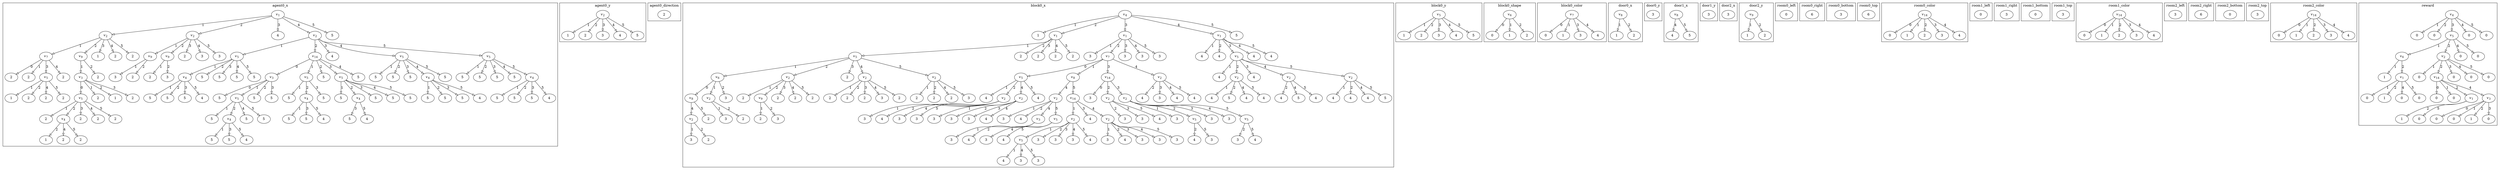 digraph {
edge [arrowhead=empty]

subgraph cluster_agent0_x {
label="agent0_x"
agent0_x_n0 [label=<<i>v</i><sub>1</sub>>]
agent0_x_n0 -> agent0_x_n1 [label=<1>]
agent0_x_n1 [label=<<i>v</i><sub>2</sub>>]
agent0_x_n1 -> agent0_x_n2 [label=<1>]
agent0_x_n2 [label=<<i>v</i><sub>7</sub>>]
agent0_x_n2 -> agent0_x_n3 [label=<0>]
agent0_x_n3 [label="2"]
agent0_x_n2 -> agent0_x_n4 [label=<1>]
agent0_x_n4 [label="2"]
agent0_x_n2 -> agent0_x_n5 [label=<3>]
agent0_x_n5 [label=<<i>v</i><sub>5</sub>>]
agent0_x_n5 -> agent0_x_n6 [label=<1>]
agent0_x_n6 [label="1"]
agent0_x_n5 -> agent0_x_n7 [label=<2>]
agent0_x_n7 [label="2"]
agent0_x_n5 -> agent0_x_n8 [label=<4>]
agent0_x_n8 [label="2"]
agent0_x_n5 -> agent0_x_n9 [label=<5>]
agent0_x_n9 [label="2"]
agent0_x_n2 -> agent0_x_n10 [label=<4>]
agent0_x_n10 [label="2"]
agent0_x_n1 -> agent0_x_n11 [label=<2>]
agent0_x_n11 [label=<<i>v</i><sub>9</sub>>]
agent0_x_n11 -> agent0_x_n12 [label=<1>]
agent0_x_n12 [label=<<i>v</i><sub>3</sub>>]
agent0_x_n12 -> agent0_x_n13 [label=<0>]
agent0_x_n13 [label=<<i>v</i><sub>5</sub>>]
agent0_x_n13 -> agent0_x_n14 [label=<1>]
agent0_x_n14 [label="2"]
agent0_x_n13 -> agent0_x_n15 [label=<2>]
agent0_x_n15 [label=<<i>v</i><sub>4</sub>>]
agent0_x_n15 -> agent0_x_n16 [label=<2>]
agent0_x_n16 [label="1"]
agent0_x_n15 -> agent0_x_n17 [label=<4>]
agent0_x_n17 [label="2"]
agent0_x_n15 -> agent0_x_n18 [label=<5>]
agent0_x_n18 [label="2"]
agent0_x_n13 -> agent0_x_n19 [label=<3>]
agent0_x_n19 [label="2"]
agent0_x_n13 -> agent0_x_n20 [label=<4>]
agent0_x_n20 [label="2"]
agent0_x_n13 -> agent0_x_n21 [label=<5>]
agent0_x_n21 [label="2"]
agent0_x_n12 -> agent0_x_n22 [label=<1>]
agent0_x_n22 [label="2"]
agent0_x_n12 -> agent0_x_n23 [label=<2>]
agent0_x_n23 [label="1"]
agent0_x_n12 -> agent0_x_n24 [label=<3>]
agent0_x_n24 [label="2"]
agent0_x_n11 -> agent0_x_n25 [label=<2>]
agent0_x_n25 [label="2"]
agent0_x_n1 -> agent0_x_n26 [label=<3>]
agent0_x_n26 [label="1"]
agent0_x_n1 -> agent0_x_n27 [label=<4>]
agent0_x_n27 [label="2"]
agent0_x_n1 -> agent0_x_n28 [label=<5>]
agent0_x_n28 [label="2"]
agent0_x_n0 -> agent0_x_n29 [label=<2>]
agent0_x_n29 [label=<<i>v</i><sub>2</sub>>]
agent0_x_n29 -> agent0_x_n30 [label=<1>]
agent0_x_n30 [label=<<i>v</i><sub>9</sub>>]
agent0_x_n30 -> agent0_x_n31 [label=<1>]
agent0_x_n31 [label="3"]
agent0_x_n30 -> agent0_x_n32 [label=<2>]
agent0_x_n32 [label="2"]
agent0_x_n29 -> agent0_x_n33 [label=<2>]
agent0_x_n33 [label=<<i>v</i><sub>9</sub>>]
agent0_x_n33 -> agent0_x_n34 [label=<1>]
agent0_x_n34 [label="2"]
agent0_x_n33 -> agent0_x_n35 [label=<2>]
agent0_x_n35 [label="3"]
agent0_x_n29 -> agent0_x_n36 [label=<3>]
agent0_x_n36 [label="2"]
agent0_x_n29 -> agent0_x_n37 [label=<4>]
agent0_x_n37 [label="3"]
agent0_x_n29 -> agent0_x_n38 [label=<5>]
agent0_x_n38 [label="3"]
agent0_x_n0 -> agent0_x_n39 [label=<3>]
agent0_x_n39 [label="4"]
agent0_x_n0 -> agent0_x_n40 [label=<4>]
agent0_x_n40 [label=<<i>v</i><sub>2</sub>>]
agent0_x_n40 -> agent0_x_n41 [label=<1>]
agent0_x_n41 [label=<<i>v</i><sub>5</sub>>]
agent0_x_n41 -> agent0_x_n42 [label=<1>]
agent0_x_n42 [label=<<i>v</i><sub>4</sub>>]
agent0_x_n42 -> agent0_x_n43 [label=<1>]
agent0_x_n43 [label="5"]
agent0_x_n42 -> agent0_x_n44 [label=<2>]
agent0_x_n44 [label="5"]
agent0_x_n42 -> agent0_x_n45 [label=<3>]
agent0_x_n45 [label="5"]
agent0_x_n42 -> agent0_x_n46 [label=<5>]
agent0_x_n46 [label="4"]
agent0_x_n41 -> agent0_x_n47 [label=<2>]
agent0_x_n47 [label="5"]
agent0_x_n41 -> agent0_x_n48 [label=<3>]
agent0_x_n48 [label="5"]
agent0_x_n41 -> agent0_x_n49 [label=<4>]
agent0_x_n49 [label="5"]
agent0_x_n41 -> agent0_x_n50 [label=<5>]
agent0_x_n50 [label="5"]
agent0_x_n40 -> agent0_x_n51 [label=<2>]
agent0_x_n51 [label=<<i>v</i><sub>14</sub>>]
agent0_x_n51 -> agent0_x_n52 [label=<0>]
agent0_x_n52 [label=<<i>v</i><sub>3</sub>>]
agent0_x_n52 -> agent0_x_n53 [label=<0>]
agent0_x_n53 [label="5"]
agent0_x_n52 -> agent0_x_n54 [label=<1>]
agent0_x_n54 [label=<<i>v</i><sub>5</sub>>]
agent0_x_n54 -> agent0_x_n55 [label=<1>]
agent0_x_n55 [label="5"]
agent0_x_n54 -> agent0_x_n56 [label=<2>]
agent0_x_n56 [label=<<i>v</i><sub>4</sub>>]
agent0_x_n56 -> agent0_x_n57 [label=<1>]
agent0_x_n57 [label="5"]
agent0_x_n56 -> agent0_x_n58 [label=<3>]
agent0_x_n58 [label="5"]
agent0_x_n56 -> agent0_x_n59 [label=<5>]
agent0_x_n59 [label="4"]
agent0_x_n54 -> agent0_x_n60 [label=<4>]
agent0_x_n60 [label="5"]
agent0_x_n54 -> agent0_x_n61 [label=<5>]
agent0_x_n61 [label="5"]
agent0_x_n52 -> agent0_x_n62 [label=<2>]
agent0_x_n62 [label="5"]
agent0_x_n52 -> agent0_x_n63 [label=<3>]
agent0_x_n63 [label="5"]
agent0_x_n51 -> agent0_x_n64 [label=<1>]
agent0_x_n64 [label=<<i>v</i><sub>5</sub>>]
agent0_x_n64 -> agent0_x_n65 [label=<1>]
agent0_x_n65 [label="5"]
agent0_x_n64 -> agent0_x_n66 [label=<2>]
agent0_x_n66 [label=<<i>v</i><sub>4</sub>>]
agent0_x_n66 -> agent0_x_n67 [label=<1>]
agent0_x_n67 [label="5"]
agent0_x_n66 -> agent0_x_n68 [label=<3>]
agent0_x_n68 [label="5"]
agent0_x_n66 -> agent0_x_n69 [label=<5>]
agent0_x_n69 [label="4"]
agent0_x_n64 -> agent0_x_n70 [label=<3>]
agent0_x_n70 [label="5"]
agent0_x_n51 -> agent0_x_n71 [label=<2>]
agent0_x_n71 [label="5"]
agent0_x_n51 -> agent0_x_n72 [label=<3>]
agent0_x_n72 [label=<<i>v</i><sub>5</sub>>]
agent0_x_n72 -> agent0_x_n73 [label=<1>]
agent0_x_n73 [label="5"]
agent0_x_n72 -> agent0_x_n74 [label=<2>]
agent0_x_n74 [label=<<i>v</i><sub>4</sub>>]
agent0_x_n74 -> agent0_x_n75 [label=<3>]
agent0_x_n75 [label="5"]
agent0_x_n74 -> agent0_x_n76 [label=<5>]
agent0_x_n76 [label="4"]
agent0_x_n72 -> agent0_x_n77 [label=<3>]
agent0_x_n77 [label="5"]
agent0_x_n72 -> agent0_x_n78 [label=<4>]
agent0_x_n78 [label="5"]
agent0_x_n72 -> agent0_x_n79 [label=<5>]
agent0_x_n79 [label="5"]
agent0_x_n51 -> agent0_x_n80 [label=<4>]
agent0_x_n80 [label="5"]
agent0_x_n40 -> agent0_x_n81 [label=<3>]
agent0_x_n81 [label="4"]
agent0_x_n40 -> agent0_x_n82 [label=<4>]
agent0_x_n82 [label=<<i>v</i><sub>5</sub>>]
agent0_x_n82 -> agent0_x_n83 [label=<1>]
agent0_x_n83 [label="5"]
agent0_x_n82 -> agent0_x_n84 [label=<2>]
agent0_x_n84 [label="5"]
agent0_x_n82 -> agent0_x_n85 [label=<3>]
agent0_x_n85 [label="5"]
agent0_x_n82 -> agent0_x_n86 [label=<4>]
agent0_x_n86 [label=<<i>v</i><sub>4</sub>>]
agent0_x_n86 -> agent0_x_n87 [label=<1>]
agent0_x_n87 [label="5"]
agent0_x_n86 -> agent0_x_n88 [label=<2>]
agent0_x_n88 [label="5"]
agent0_x_n86 -> agent0_x_n89 [label=<3>]
agent0_x_n89 [label="5"]
agent0_x_n86 -> agent0_x_n90 [label=<5>]
agent0_x_n90 [label="4"]
agent0_x_n82 -> agent0_x_n91 [label=<5>]
agent0_x_n91 [label="5"]
agent0_x_n40 -> agent0_x_n92 [label=<5>]
agent0_x_n92 [label=<<i>v</i><sub>5</sub>>]
agent0_x_n92 -> agent0_x_n93 [label=<1>]
agent0_x_n93 [label="5"]
agent0_x_n92 -> agent0_x_n94 [label=<2>]
agent0_x_n94 [label="5"]
agent0_x_n92 -> agent0_x_n95 [label=<3>]
agent0_x_n95 [label="5"]
agent0_x_n92 -> agent0_x_n96 [label=<4>]
agent0_x_n96 [label="5"]
agent0_x_n92 -> agent0_x_n97 [label=<5>]
agent0_x_n97 [label=<<i>v</i><sub>4</sub>>]
agent0_x_n97 -> agent0_x_n98 [label=<1>]
agent0_x_n98 [label="5"]
agent0_x_n97 -> agent0_x_n99 [label=<2>]
agent0_x_n99 [label="5"]
agent0_x_n97 -> agent0_x_n100 [label=<3>]
agent0_x_n100 [label="5"]
agent0_x_n97 -> agent0_x_n101 [label=<5>]
agent0_x_n101 [label="4"]
agent0_x_n0 -> agent0_x_n102 [label=<5>]
agent0_x_n102 [label="5"]
}

subgraph cluster_agent0_y {
label="agent0_y"
agent0_y_n0 [label=<<i>v</i><sub>2</sub>>]
agent0_y_n0 -> agent0_y_n1 [label=<1>]
agent0_y_n1 [label="1"]
agent0_y_n0 -> agent0_y_n2 [label=<2>]
agent0_y_n2 [label="2"]
agent0_y_n0 -> agent0_y_n3 [label=<3>]
agent0_y_n3 [label="3"]
agent0_y_n0 -> agent0_y_n4 [label=<4>]
agent0_y_n4 [label="4"]
agent0_y_n0 -> agent0_y_n5 [label=<5>]
agent0_y_n5 [label="5"]
}

subgraph cluster_agent0_direction {
label="agent0_direction"
agent0_direction_n0 [label="2"]
}

subgraph cluster_block0_x {
label="block0_x"
block0_x_n0 [label=<<i>v</i><sub>4</sub>>]
block0_x_n0 -> block0_x_n1 [label=<1>]
block0_x_n1 [label="1"]
block0_x_n0 -> block0_x_n2 [label=<2>]
block0_x_n2 [label=<<i>v</i><sub>1</sub>>]
block0_x_n2 -> block0_x_n3 [label=<1>]
block0_x_n3 [label=<<i>v</i><sub>5</sub>>]
block0_x_n3 -> block0_x_n4 [label=<1>]
block0_x_n4 [label=<<i>v</i><sub>6</sub>>]
block0_x_n4 -> block0_x_n5 [label=<0>]
block0_x_n5 [label=<<i>v</i><sub>8</sub>>]
block0_x_n5 -> block0_x_n6 [label=<4>]
block0_x_n6 [label=<<i>v</i><sub>2</sub>>]
block0_x_n6 -> block0_x_n7 [label=<1>]
block0_x_n7 [label="3"]
block0_x_n6 -> block0_x_n8 [label=<2>]
block0_x_n8 [label="2"]
block0_x_n5 -> block0_x_n9 [label=<5>]
block0_x_n9 [label="2"]
block0_x_n4 -> block0_x_n10 [label=<1>]
block0_x_n10 [label=<<i>v</i><sub>2</sub>>]
block0_x_n10 -> block0_x_n11 [label=<1>]
block0_x_n11 [label="3"]
block0_x_n10 -> block0_x_n12 [label=<2>]
block0_x_n12 [label="2"]
block0_x_n4 -> block0_x_n13 [label=<2>]
block0_x_n13 [label="3"]
block0_x_n3 -> block0_x_n14 [label=<2>]
block0_x_n14 [label=<<i>v</i><sub>2</sub>>]
block0_x_n14 -> block0_x_n15 [label=<1>]
block0_x_n15 [label="2"]
block0_x_n14 -> block0_x_n16 [label=<2>]
block0_x_n16 [label=<<i>v</i><sub>9</sub>>]
block0_x_n16 -> block0_x_n17 [label=<1>]
block0_x_n17 [label="2"]
block0_x_n16 -> block0_x_n18 [label=<2>]
block0_x_n18 [label="3"]
block0_x_n14 -> block0_x_n19 [label=<3>]
block0_x_n19 [label="2"]
block0_x_n14 -> block0_x_n20 [label=<4>]
block0_x_n20 [label="2"]
block0_x_n14 -> block0_x_n21 [label=<5>]
block0_x_n21 [label="2"]
block0_x_n3 -> block0_x_n22 [label=<3>]
block0_x_n22 [label="2"]
block0_x_n3 -> block0_x_n23 [label=<4>]
block0_x_n23 [label=<<i>v</i><sub>2</sub>>]
block0_x_n23 -> block0_x_n24 [label=<1>]
block0_x_n24 [label="2"]
block0_x_n23 -> block0_x_n25 [label=<2>]
block0_x_n25 [label="2"]
block0_x_n23 -> block0_x_n26 [label=<3>]
block0_x_n26 [label="2"]
block0_x_n23 -> block0_x_n27 [label=<4>]
block0_x_n27 [label="3"]
block0_x_n23 -> block0_x_n28 [label=<5>]
block0_x_n28 [label="2"]
block0_x_n3 -> block0_x_n29 [label=<5>]
block0_x_n29 [label=<<i>v</i><sub>2</sub>>]
block0_x_n29 -> block0_x_n30 [label=<1>]
block0_x_n30 [label="2"]
block0_x_n29 -> block0_x_n31 [label=<2>]
block0_x_n31 [label="2"]
block0_x_n29 -> block0_x_n32 [label=<4>]
block0_x_n32 [label="2"]
block0_x_n29 -> block0_x_n33 [label=<5>]
block0_x_n33 [label="3"]
block0_x_n2 -> block0_x_n34 [label=<2>]
block0_x_n34 [label="2"]
block0_x_n2 -> block0_x_n35 [label=<3>]
block0_x_n35 [label="2"]
block0_x_n2 -> block0_x_n36 [label=<4>]
block0_x_n36 [label="2"]
block0_x_n2 -> block0_x_n37 [label=<5>]
block0_x_n37 [label="2"]
block0_x_n0 -> block0_x_n38 [label=<3>]
block0_x_n38 [label=<<i>v</i><sub>1</sub>>]
block0_x_n38 -> block0_x_n39 [label=<1>]
block0_x_n39 [label="3"]
block0_x_n38 -> block0_x_n40 [label=<2>]
block0_x_n40 [label=<<i>v</i><sub>7</sub>>]
block0_x_n40 -> block0_x_n41 [label=<0>]
block0_x_n41 [label=<<i>v</i><sub>5</sub>>]
block0_x_n41 -> block0_x_n42 [label=<1>]
block0_x_n42 [label="4"]
block0_x_n41 -> block0_x_n43 [label=<2>]
block0_x_n43 [label=<<i>v</i><sub>2</sub>>]
block0_x_n43 -> block0_x_n44 [label=<1>]
block0_x_n44 [label="3"]
block0_x_n43 -> block0_x_n45 [label=<2>]
block0_x_n45 [label="4"]
block0_x_n43 -> block0_x_n46 [label=<4>]
block0_x_n46 [label="3"]
block0_x_n43 -> block0_x_n47 [label=<5>]
block0_x_n47 [label="3"]
block0_x_n41 -> block0_x_n48 [label=<4>]
block0_x_n48 [label=<<i>v</i><sub>2</sub>>]
block0_x_n48 -> block0_x_n49 [label=<1>]
block0_x_n49 [label="3"]
block0_x_n48 -> block0_x_n50 [label=<2>]
block0_x_n50 [label="3"]
block0_x_n48 -> block0_x_n51 [label=<3>]
block0_x_n51 [label="3"]
block0_x_n48 -> block0_x_n52 [label=<4>]
block0_x_n52 [label="4"]
block0_x_n41 -> block0_x_n53 [label=<5>]
block0_x_n53 [label="4"]
block0_x_n40 -> block0_x_n54 [label=<1>]
block0_x_n54 [label=<<i>v</i><sub>8</sub>>]
block0_x_n54 -> block0_x_n55 [label=<4>]
block0_x_n55 [label=<<i>v</i><sub>2</sub>>]
block0_x_n55 -> block0_x_n56 [label=<1>]
block0_x_n56 [label="3"]
block0_x_n55 -> block0_x_n57 [label=<2>]
block0_x_n57 [label="4"]
block0_x_n55 -> block0_x_n58 [label=<4>]
block0_x_n58 [label=<<i>v</i><sub>3</sub>>]
block0_x_n58 -> block0_x_n59 [label=<1>]
block0_x_n59 [label="3"]
block0_x_n58 -> block0_x_n60 [label=<2>]
block0_x_n60 [label="4"]
block0_x_n55 -> block0_x_n61 [label=<5>]
block0_x_n61 [label=<<i>v</i><sub>5</sub>>]
block0_x_n61 -> block0_x_n62 [label=<4>]
block0_x_n62 [label="3"]
block0_x_n61 -> block0_x_n63 [label=<5>]
block0_x_n63 [label="4"]
block0_x_n54 -> block0_x_n64 [label=<5>]
block0_x_n64 [label=<<i>v</i><sub>14</sub>>]
block0_x_n64 -> block0_x_n65 [label=<1>]
block0_x_n65 [label=<<i>v</i><sub>2</sub>>]
block0_x_n65 -> block0_x_n66 [label=<1>]
block0_x_n66 [label=<<i>v</i><sub>5</sub>>]
block0_x_n66 -> block0_x_n67 [label=<1>]
block0_x_n67 [label="4"]
block0_x_n66 -> block0_x_n68 [label=<4>]
block0_x_n68 [label="3"]
block0_x_n66 -> block0_x_n69 [label=<5>]
block0_x_n69 [label="3"]
block0_x_n65 -> block0_x_n70 [label=<2>]
block0_x_n70 [label="3"]
block0_x_n65 -> block0_x_n71 [label=<3>]
block0_x_n71 [label="3"]
block0_x_n65 -> block0_x_n72 [label=<4>]
block0_x_n72 [label="3"]
block0_x_n65 -> block0_x_n73 [label=<5>]
block0_x_n73 [label="4"]
block0_x_n64 -> block0_x_n74 [label=<3>]
block0_x_n74 [label="4"]
block0_x_n64 -> block0_x_n75 [label=<4>]
block0_x_n75 [label=<<i>v</i><sub>2</sub>>]
block0_x_n75 -> block0_x_n76 [label=<1>]
block0_x_n76 [label="3"]
block0_x_n75 -> block0_x_n77 [label=<2>]
block0_x_n77 [label="4"]
block0_x_n75 -> block0_x_n78 [label=<3>]
block0_x_n78 [label="3"]
block0_x_n75 -> block0_x_n79 [label=<4>]
block0_x_n79 [label="3"]
block0_x_n75 -> block0_x_n80 [label=<5>]
block0_x_n80 [label="3"]
block0_x_n40 -> block0_x_n81 [label=<3>]
block0_x_n81 [label=<<i>v</i><sub>14</sub>>]
block0_x_n81 -> block0_x_n82 [label=<0>]
block0_x_n82 [label="3"]
block0_x_n81 -> block0_x_n83 [label=<2>]
block0_x_n83 [label=<<i>v</i><sub>2</sub>>]
block0_x_n83 -> block0_x_n84 [label=<2>]
block0_x_n84 [label="3"]
block0_x_n83 -> block0_x_n85 [label=<3>]
block0_x_n85 [label="3"]
block0_x_n83 -> block0_x_n86 [label=<5>]
block0_x_n86 [label="4"]
block0_x_n81 -> block0_x_n87 [label=<3>]
block0_x_n87 [label=<<i>v</i><sub>2</sub>>]
block0_x_n87 -> block0_x_n88 [label=<1>]
block0_x_n88 [label="3"]
block0_x_n87 -> block0_x_n89 [label=<2>]
block0_x_n89 [label=<<i>v</i><sub>5</sub>>]
block0_x_n89 -> block0_x_n90 [label=<2>]
block0_x_n90 [label="4"]
block0_x_n89 -> block0_x_n91 [label=<5>]
block0_x_n91 [label="3"]
block0_x_n87 -> block0_x_n92 [label=<3>]
block0_x_n92 [label="3"]
block0_x_n87 -> block0_x_n93 [label=<4>]
block0_x_n93 [label="3"]
block0_x_n87 -> block0_x_n94 [label=<5>]
block0_x_n94 [label=<<i>v</i><sub>5</sub>>]
block0_x_n94 -> block0_x_n95 [label=<2>]
block0_x_n95 [label="3"]
block0_x_n94 -> block0_x_n96 [label=<5>]
block0_x_n96 [label="4"]
block0_x_n40 -> block0_x_n97 [label=<4>]
block0_x_n97 [label=<<i>v</i><sub>2</sub>>]
block0_x_n97 -> block0_x_n98 [label=<2>]
block0_x_n98 [label="4"]
block0_x_n97 -> block0_x_n99 [label=<3>]
block0_x_n99 [label="3"]
block0_x_n97 -> block0_x_n100 [label=<4>]
block0_x_n100 [label="4"]
block0_x_n97 -> block0_x_n101 [label=<5>]
block0_x_n101 [label="4"]
block0_x_n38 -> block0_x_n102 [label=<3>]
block0_x_n102 [label="3"]
block0_x_n38 -> block0_x_n103 [label=<4>]
block0_x_n103 [label="3"]
block0_x_n38 -> block0_x_n104 [label=<5>]
block0_x_n104 [label="3"]
block0_x_n0 -> block0_x_n105 [label=<4>]
block0_x_n105 [label=<<i>v</i><sub>1</sub>>]
block0_x_n105 -> block0_x_n106 [label=<1>]
block0_x_n106 [label="4"]
block0_x_n105 -> block0_x_n107 [label=<2>]
block0_x_n107 [label="4"]
block0_x_n105 -> block0_x_n108 [label=<3>]
block0_x_n108 [label=<<i>v</i><sub>5</sub>>]
block0_x_n108 -> block0_x_n109 [label=<1>]
block0_x_n109 [label="4"]
block0_x_n108 -> block0_x_n110 [label=<2>]
block0_x_n110 [label=<<i>v</i><sub>2</sub>>]
block0_x_n110 -> block0_x_n111 [label=<1>]
block0_x_n111 [label="4"]
block0_x_n110 -> block0_x_n112 [label=<2>]
block0_x_n112 [label="5"]
block0_x_n110 -> block0_x_n113 [label=<4>]
block0_x_n113 [label="4"]
block0_x_n110 -> block0_x_n114 [label=<5>]
block0_x_n114 [label="4"]
block0_x_n108 -> block0_x_n115 [label=<3>]
block0_x_n115 [label="4"]
block0_x_n108 -> block0_x_n116 [label=<4>]
block0_x_n116 [label=<<i>v</i><sub>2</sub>>]
block0_x_n116 -> block0_x_n117 [label=<2>]
block0_x_n117 [label="4"]
block0_x_n116 -> block0_x_n118 [label=<4>]
block0_x_n118 [label="5"]
block0_x_n116 -> block0_x_n119 [label=<5>]
block0_x_n119 [label="4"]
block0_x_n108 -> block0_x_n120 [label=<5>]
block0_x_n120 [label=<<i>v</i><sub>2</sub>>]
block0_x_n120 -> block0_x_n121 [label=<1>]
block0_x_n121 [label="4"]
block0_x_n120 -> block0_x_n122 [label=<2>]
block0_x_n122 [label="4"]
block0_x_n120 -> block0_x_n123 [label=<4>]
block0_x_n123 [label="4"]
block0_x_n120 -> block0_x_n124 [label=<5>]
block0_x_n124 [label="5"]
block0_x_n105 -> block0_x_n125 [label=<4>]
block0_x_n125 [label="4"]
block0_x_n105 -> block0_x_n126 [label=<5>]
block0_x_n126 [label="4"]
block0_x_n0 -> block0_x_n127 [label=<5>]
block0_x_n127 [label="5"]
}

subgraph cluster_block0_y {
label="block0_y"
block0_y_n0 [label=<<i>v</i><sub>5</sub>>]
block0_y_n0 -> block0_y_n1 [label=<1>]
block0_y_n1 [label="1"]
block0_y_n0 -> block0_y_n2 [label=<2>]
block0_y_n2 [label="2"]
block0_y_n0 -> block0_y_n3 [label=<3>]
block0_y_n3 [label="3"]
block0_y_n0 -> block0_y_n4 [label=<4>]
block0_y_n4 [label="4"]
block0_y_n0 -> block0_y_n5 [label=<5>]
block0_y_n5 [label="5"]
}

subgraph cluster_block0_shape {
label="block0_shape"
block0_shape_n0 [label=<<i>v</i><sub>6</sub>>]
block0_shape_n0 -> block0_shape_n1 [label=<0>]
block0_shape_n1 [label="0"]
block0_shape_n0 -> block0_shape_n2 [label=<1>]
block0_shape_n2 [label="1"]
block0_shape_n0 -> block0_shape_n3 [label=<2>]
block0_shape_n3 [label="2"]
}

subgraph cluster_block0_color {
label="block0_color"
block0_color_n0 [label=<<i>v</i><sub>7</sub>>]
block0_color_n0 -> block0_color_n1 [label=<0>]
block0_color_n1 [label="0"]
block0_color_n0 -> block0_color_n2 [label=<1>]
block0_color_n2 [label="1"]
block0_color_n0 -> block0_color_n3 [label=<3>]
block0_color_n3 [label="3"]
block0_color_n0 -> block0_color_n4 [label=<4>]
block0_color_n4 [label="4"]
}

subgraph cluster_door0_x {
label="door0_x"
door0_x_n0 [label=<<i>v</i><sub>8</sub>>]
door0_x_n0 -> door0_x_n1 [label=<1>]
door0_x_n1 [label="1"]
door0_x_n0 -> door0_x_n2 [label=<2>]
door0_x_n2 [label="2"]
}

subgraph cluster_door0_y {
label="door0_y"
door0_y_n0 [label="3"]
}

subgraph cluster_door1_x {
label="door1_x"
door1_x_n0 [label=<<i>v</i><sub>8</sub>>]
door1_x_n0 -> door1_x_n1 [label=<4>]
door1_x_n1 [label="4"]
door1_x_n0 -> door1_x_n2 [label=<5>]
door1_x_n2 [label="5"]
}

subgraph cluster_door1_y {
label="door1_y"
door1_y_n0 [label="3"]
}

subgraph cluster_door2_x {
label="door2_x"
door2_x_n0 [label="3"]
}

subgraph cluster_door2_y {
label="door2_y"
door2_y_n0 [label=<<i>v</i><sub>9</sub>>]
door2_y_n0 -> door2_y_n1 [label=<1>]
door2_y_n1 [label="1"]
door2_y_n0 -> door2_y_n2 [label=<2>]
door2_y_n2 [label="2"]
}

subgraph cluster_room0_left {
label="room0_left"
room0_left_n0 [label="0"]
}

subgraph cluster_room0_right {
label="room0_right"
room0_right_n0 [label="6"]
}

subgraph cluster_room0_bottom {
label="room0_bottom"
room0_bottom_n0 [label="3"]
}

subgraph cluster_room0_top {
label="room0_top"
room0_top_n0 [label="6"]
}

subgraph cluster_room0_color {
label="room0_color"
room0_color_n0 [label=<<i>v</i><sub>14</sub>>]
room0_color_n0 -> room0_color_n1 [label=<0>]
room0_color_n1 [label="0"]
room0_color_n0 -> room0_color_n2 [label=<1>]
room0_color_n2 [label="1"]
room0_color_n0 -> room0_color_n3 [label=<2>]
room0_color_n3 [label="2"]
room0_color_n0 -> room0_color_n4 [label=<3>]
room0_color_n4 [label="3"]
room0_color_n0 -> room0_color_n5 [label=<4>]
room0_color_n5 [label="4"]
}

subgraph cluster_room1_left {
label="room1_left"
room1_left_n0 [label="0"]
}

subgraph cluster_room1_right {
label="room1_right"
room1_right_n0 [label="3"]
}

subgraph cluster_room1_bottom {
label="room1_bottom"
room1_bottom_n0 [label="0"]
}

subgraph cluster_room1_top {
label="room1_top"
room1_top_n0 [label="3"]
}

subgraph cluster_room1_color {
label="room1_color"
room1_color_n0 [label=<<i>v</i><sub>14</sub>>]
room1_color_n0 -> room1_color_n1 [label=<0>]
room1_color_n1 [label="0"]
room1_color_n0 -> room1_color_n2 [label=<1>]
room1_color_n2 [label="1"]
room1_color_n0 -> room1_color_n3 [label=<2>]
room1_color_n3 [label="2"]
room1_color_n0 -> room1_color_n4 [label=<3>]
room1_color_n4 [label="3"]
room1_color_n0 -> room1_color_n5 [label=<4>]
room1_color_n5 [label="4"]
}

subgraph cluster_room2_left {
label="room2_left"
room2_left_n0 [label="3"]
}

subgraph cluster_room2_right {
label="room2_right"
room2_right_n0 [label="6"]
}

subgraph cluster_room2_bottom {
label="room2_bottom"
room2_bottom_n0 [label="0"]
}

subgraph cluster_room2_top {
label="room2_top"
room2_top_n0 [label="3"]
}

subgraph cluster_room2_color {
label="room2_color"
room2_color_n0 [label=<<i>v</i><sub>14</sub>>]
room2_color_n0 -> room2_color_n1 [label=<0>]
room2_color_n1 [label="0"]
room2_color_n0 -> room2_color_n2 [label=<1>]
room2_color_n2 [label="1"]
room2_color_n0 -> room2_color_n3 [label=<2>]
room2_color_n3 [label="2"]
room2_color_n0 -> room2_color_n4 [label=<3>]
room2_color_n4 [label="3"]
room2_color_n0 -> room2_color_n5 [label=<4>]
room2_color_n5 [label="4"]
}

subgraph cluster_reward {
label="reward"
reward_n0 [label=<<i>v</i><sub>4</sub>>]
reward_n0 -> reward_n1 [label=<1>]
reward_n1 [label="0"]
reward_n0 -> reward_n2 [label=<2>]
reward_n2 [label="0"]
reward_n0 -> reward_n3 [label=<3>]
reward_n3 [label=<<i>v</i><sub>5</sub>>]
reward_n3 -> reward_n4 [label=<1>]
reward_n4 [label=<<i>v</i><sub>6</sub>>]
reward_n4 -> reward_n5 [label=<1>]
reward_n5 [label="1"]
reward_n4 -> reward_n6 [label=<2>]
reward_n6 [label=<<i>v</i><sub>1</sub>>]
reward_n6 -> reward_n7 [label=<1>]
reward_n7 [label="0"]
reward_n6 -> reward_n8 [label=<2>]
reward_n8 [label="1"]
reward_n6 -> reward_n9 [label=<4>]
reward_n9 [label="0"]
reward_n6 -> reward_n10 [label=<5>]
reward_n10 [label="0"]
reward_n3 -> reward_n11 [label=<2>]
reward_n11 [label=<<i>v</i><sub>2</sub>>]
reward_n11 -> reward_n12 [label=<1>]
reward_n12 [label="0"]
reward_n11 -> reward_n13 [label=<2>]
reward_n13 [label=<<i>v</i><sub>14</sub>>]
reward_n13 -> reward_n14 [label=<0>]
reward_n14 [label="0"]
reward_n13 -> reward_n15 [label=<1>]
reward_n15 [label="0"]
reward_n13 -> reward_n16 [label=<2>]
reward_n16 [label=<<i>v</i><sub>1</sub>>]
reward_n16 -> reward_n17 [label=<2>]
reward_n17 [label="1"]
reward_n16 -> reward_n18 [label=<5>]
reward_n18 [label="0"]
reward_n13 -> reward_n19 [label=<4>]
reward_n19 [label=<<i>v</i><sub>3</sub>>]
reward_n19 -> reward_n20 [label=<0>]
reward_n20 [label="0"]
reward_n19 -> reward_n21 [label=<1>]
reward_n21 [label="0"]
reward_n19 -> reward_n22 [label=<2>]
reward_n22 [label="1"]
reward_n19 -> reward_n23 [label=<3>]
reward_n23 [label="0"]
reward_n11 -> reward_n24 [label=<3>]
reward_n24 [label="0"]
reward_n11 -> reward_n25 [label=<4>]
reward_n25 [label="0"]
reward_n11 -> reward_n26 [label=<5>]
reward_n26 [label="0"]
reward_n3 -> reward_n27 [label=<4>]
reward_n27 [label="0"]
reward_n3 -> reward_n28 [label=<5>]
reward_n28 [label="0"]
reward_n0 -> reward_n29 [label=<4>]
reward_n29 [label="0"]
reward_n0 -> reward_n30 [label=<5>]
reward_n30 [label="0"]
}
}
